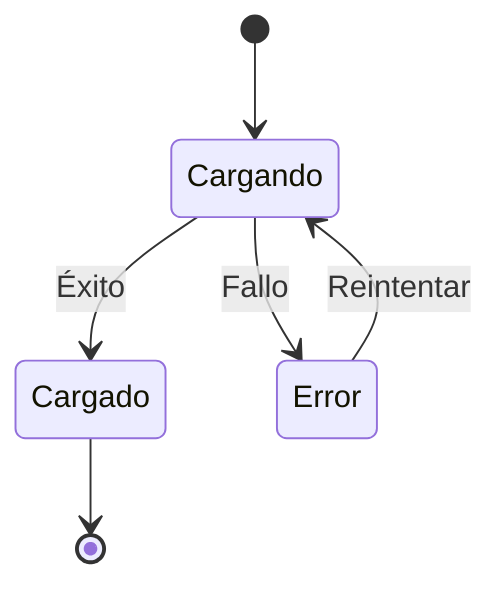 stateDiagram-v2
    [*] --> Cargando
    Cargando --> Cargado : Éxito
    Cargando --> Error : Fallo
    Cargado --> [*]
    Error --> Cargando : Reintentar
